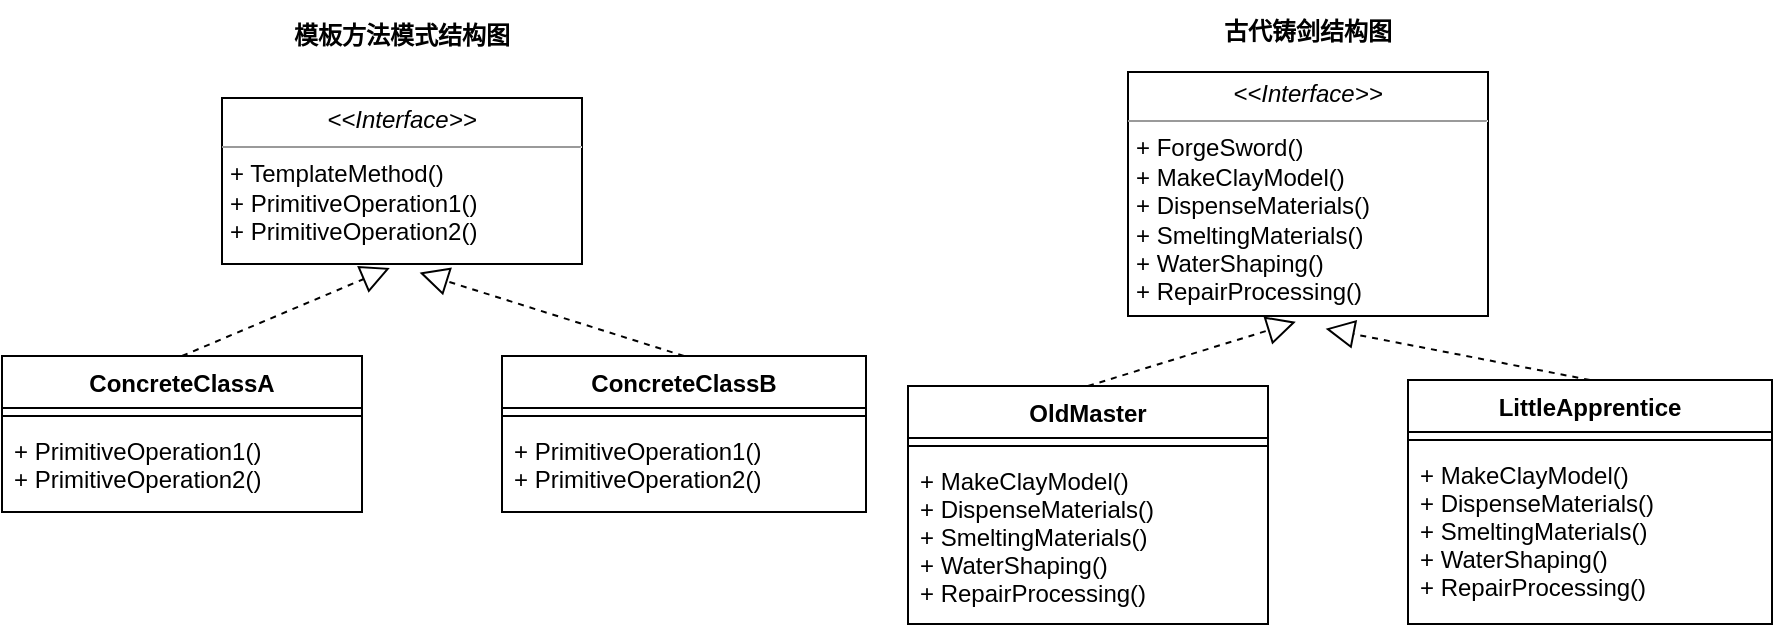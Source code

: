<mxfile>
    <diagram id="3xkugx0hNERNE31fEv2Q" name="第 1 页">
        <mxGraphModel dx="907" dy="521" grid="0" gridSize="10" guides="1" tooltips="1" connect="1" arrows="1" fold="1" page="1" pageScale="1" pageWidth="3300" pageHeight="2339" math="0" shadow="0">
            <root>
                <mxCell id="0"/>
                <mxCell id="1" parent="0"/>
                <mxCell id="2" value="模板方法模式结构图" style="text;align=center;fontStyle=1;verticalAlign=middle;spacingLeft=3;spacingRight=3;strokeColor=none;rotatable=0;points=[[0,0.5],[1,0.5]];portConstraint=eastwest;" vertex="1" parent="1">
                    <mxGeometry x="340" y="44" width="120" height="30" as="geometry"/>
                </mxCell>
                <mxCell id="3" value="&lt;p style=&quot;margin: 0px ; margin-top: 4px ; text-align: center&quot;&gt;&lt;i&gt;&amp;lt;&amp;lt;Interface&amp;gt;&amp;gt;&lt;/i&gt;&lt;br&gt;&lt;/p&gt;&lt;hr size=&quot;1&quot;&gt;&lt;p style=&quot;margin: 0px ; margin-left: 4px&quot;&gt;&lt;/p&gt;&lt;p style=&quot;margin: 0px ; margin-left: 4px&quot;&gt;+ TemplateMethod()&lt;/p&gt;&lt;p style=&quot;margin: 0px ; margin-left: 4px&quot;&gt;+ PrimitiveOperation1()&lt;/p&gt;&lt;p style=&quot;margin: 0px ; margin-left: 4px&quot;&gt;+ PrimitiveOperation2()&lt;br&gt;&lt;/p&gt;" style="verticalAlign=top;align=left;overflow=fill;fontSize=12;fontFamily=Helvetica;html=1;" vertex="1" parent="1">
                    <mxGeometry x="310" y="91" width="180" height="83" as="geometry"/>
                </mxCell>
                <mxCell id="4" value="ConcreteClassA" style="swimlane;fontStyle=1;align=center;verticalAlign=top;childLayout=stackLayout;horizontal=1;startSize=26;horizontalStack=0;resizeParent=1;resizeParentMax=0;resizeLast=0;collapsible=1;marginBottom=0;" vertex="1" parent="1">
                    <mxGeometry x="200" y="220" width="180" height="78" as="geometry"/>
                </mxCell>
                <mxCell id="5" value="" style="line;strokeWidth=1;fillColor=none;align=left;verticalAlign=middle;spacingTop=-1;spacingLeft=3;spacingRight=3;rotatable=0;labelPosition=right;points=[];portConstraint=eastwest;strokeColor=inherit;" vertex="1" parent="4">
                    <mxGeometry y="26" width="180" height="8" as="geometry"/>
                </mxCell>
                <mxCell id="6" value="+ PrimitiveOperation1()&#10;+ PrimitiveOperation2()" style="text;strokeColor=none;fillColor=none;align=left;verticalAlign=top;spacingLeft=4;spacingRight=4;overflow=hidden;rotatable=0;points=[[0,0.5],[1,0.5]];portConstraint=eastwest;" vertex="1" parent="4">
                    <mxGeometry y="34" width="180" height="44" as="geometry"/>
                </mxCell>
                <mxCell id="7" value="ConcreteClassB" style="swimlane;fontStyle=1;align=center;verticalAlign=top;childLayout=stackLayout;horizontal=1;startSize=26;horizontalStack=0;resizeParent=1;resizeParentMax=0;resizeLast=0;collapsible=1;marginBottom=0;" vertex="1" parent="1">
                    <mxGeometry x="450" y="220" width="182" height="78" as="geometry"/>
                </mxCell>
                <mxCell id="8" value="" style="line;strokeWidth=1;fillColor=none;align=left;verticalAlign=middle;spacingTop=-1;spacingLeft=3;spacingRight=3;rotatable=0;labelPosition=right;points=[];portConstraint=eastwest;strokeColor=inherit;" vertex="1" parent="7">
                    <mxGeometry y="26" width="182" height="8" as="geometry"/>
                </mxCell>
                <mxCell id="9" value="+ PrimitiveOperation1()&#10;+ PrimitiveOperation2()" style="text;strokeColor=none;fillColor=none;align=left;verticalAlign=top;spacingLeft=4;spacingRight=4;overflow=hidden;rotatable=0;points=[[0,0.5],[1,0.5]];portConstraint=eastwest;" vertex="1" parent="7">
                    <mxGeometry y="34" width="182" height="44" as="geometry"/>
                </mxCell>
                <mxCell id="10" value="" style="endArrow=block;dashed=1;endFill=0;endSize=12;html=1;exitX=0.5;exitY=0;exitDx=0;exitDy=0;entryX=0.466;entryY=1.024;entryDx=0;entryDy=0;entryPerimeter=0;" edge="1" parent="1" source="4" target="3">
                    <mxGeometry width="160" relative="1" as="geometry">
                        <mxPoint x="380" y="270" as="sourcePoint"/>
                        <mxPoint x="410" y="190" as="targetPoint"/>
                    </mxGeometry>
                </mxCell>
                <mxCell id="11" value="" style="endArrow=block;dashed=1;endFill=0;endSize=12;html=1;exitX=0.5;exitY=0;exitDx=0;exitDy=0;entryX=0.549;entryY=1.052;entryDx=0;entryDy=0;entryPerimeter=0;" edge="1" parent="1" source="7" target="3">
                    <mxGeometry width="160" relative="1" as="geometry">
                        <mxPoint x="380" y="270" as="sourcePoint"/>
                        <mxPoint x="540" y="270" as="targetPoint"/>
                    </mxGeometry>
                </mxCell>
                <mxCell id="12" value="古代铸剑结构图" style="text;align=center;fontStyle=1;verticalAlign=middle;spacingLeft=3;spacingRight=3;strokeColor=none;rotatable=0;points=[[0,0.5],[1,0.5]];portConstraint=eastwest;" vertex="1" parent="1">
                    <mxGeometry x="793" y="42" width="120" height="30" as="geometry"/>
                </mxCell>
                <mxCell id="13" value="&lt;p style=&quot;margin: 0px ; margin-top: 4px ; text-align: center&quot;&gt;&lt;i&gt;&amp;lt;&amp;lt;Interface&amp;gt;&amp;gt;&lt;/i&gt;&lt;br&gt;&lt;/p&gt;&lt;hr size=&quot;1&quot;&gt;&lt;p style=&quot;margin: 0px ; margin-left: 4px&quot;&gt;&lt;/p&gt;&lt;p style=&quot;margin: 0px ; margin-left: 4px&quot;&gt;+ ForgeSword()&lt;/p&gt;&lt;p style=&quot;margin: 0px ; margin-left: 4px&quot;&gt;+ MakeClayModel()&lt;/p&gt;&lt;p style=&quot;margin: 0px ; margin-left: 4px&quot;&gt;+ DispenseMaterials()&lt;br&gt;&lt;/p&gt;&lt;p style=&quot;margin: 0px ; margin-left: 4px&quot;&gt;+ SmeltingMaterials()&lt;/p&gt;&lt;p style=&quot;margin: 0px ; margin-left: 4px&quot;&gt;+ WaterShaping()&lt;/p&gt;&lt;p style=&quot;margin: 0px ; margin-left: 4px&quot;&gt;+ RepairProcessing()&lt;/p&gt;" style="verticalAlign=top;align=left;overflow=fill;fontSize=12;fontFamily=Helvetica;html=1;" vertex="1" parent="1">
                    <mxGeometry x="763" y="78" width="180" height="122" as="geometry"/>
                </mxCell>
                <mxCell id="14" value="OldMaster" style="swimlane;fontStyle=1;align=center;verticalAlign=top;childLayout=stackLayout;horizontal=1;startSize=26;horizontalStack=0;resizeParent=1;resizeParentMax=0;resizeLast=0;collapsible=1;marginBottom=0;" vertex="1" parent="1">
                    <mxGeometry x="653" y="235" width="180" height="119" as="geometry"/>
                </mxCell>
                <mxCell id="15" value="" style="line;strokeWidth=1;fillColor=none;align=left;verticalAlign=middle;spacingTop=-1;spacingLeft=3;spacingRight=3;rotatable=0;labelPosition=right;points=[];portConstraint=eastwest;strokeColor=inherit;" vertex="1" parent="14">
                    <mxGeometry y="26" width="180" height="8" as="geometry"/>
                </mxCell>
                <mxCell id="16" value="+ MakeClayModel()&#10;+ DispenseMaterials()&#10;+ SmeltingMaterials()&#10;+ WaterShaping()&#10;+ RepairProcessing()" style="text;strokeColor=none;fillColor=none;align=left;verticalAlign=top;spacingLeft=4;spacingRight=4;overflow=hidden;rotatable=0;points=[[0,0.5],[1,0.5]];portConstraint=eastwest;" vertex="1" parent="14">
                    <mxGeometry y="34" width="180" height="85" as="geometry"/>
                </mxCell>
                <mxCell id="17" value="LittleApprentice" style="swimlane;fontStyle=1;align=center;verticalAlign=top;childLayout=stackLayout;horizontal=1;startSize=26;horizontalStack=0;resizeParent=1;resizeParentMax=0;resizeLast=0;collapsible=1;marginBottom=0;" vertex="1" parent="1">
                    <mxGeometry x="903" y="232" width="182" height="122" as="geometry"/>
                </mxCell>
                <mxCell id="18" value="" style="line;strokeWidth=1;fillColor=none;align=left;verticalAlign=middle;spacingTop=-1;spacingLeft=3;spacingRight=3;rotatable=0;labelPosition=right;points=[];portConstraint=eastwest;strokeColor=inherit;" vertex="1" parent="17">
                    <mxGeometry y="26" width="182" height="8" as="geometry"/>
                </mxCell>
                <mxCell id="19" value="+ MakeClayModel()&#10;+ DispenseMaterials()&#10;+ SmeltingMaterials()&#10;+ WaterShaping()&#10;+ RepairProcessing()" style="text;strokeColor=none;fillColor=none;align=left;verticalAlign=top;spacingLeft=4;spacingRight=4;overflow=hidden;rotatable=0;points=[[0,0.5],[1,0.5]];portConstraint=eastwest;" vertex="1" parent="17">
                    <mxGeometry y="34" width="182" height="88" as="geometry"/>
                </mxCell>
                <mxCell id="20" value="" style="endArrow=block;dashed=1;endFill=0;endSize=12;html=1;exitX=0.5;exitY=0;exitDx=0;exitDy=0;entryX=0.466;entryY=1.024;entryDx=0;entryDy=0;entryPerimeter=0;" edge="1" source="14" target="13" parent="1">
                    <mxGeometry width="160" relative="1" as="geometry">
                        <mxPoint x="833" y="268" as="sourcePoint"/>
                        <mxPoint x="863" y="188" as="targetPoint"/>
                    </mxGeometry>
                </mxCell>
                <mxCell id="21" value="" style="endArrow=block;dashed=1;endFill=0;endSize=12;html=1;exitX=0.5;exitY=0;exitDx=0;exitDy=0;entryX=0.549;entryY=1.052;entryDx=0;entryDy=0;entryPerimeter=0;" edge="1" source="17" target="13" parent="1">
                    <mxGeometry width="160" relative="1" as="geometry">
                        <mxPoint x="833" y="268" as="sourcePoint"/>
                        <mxPoint x="993" y="268" as="targetPoint"/>
                    </mxGeometry>
                </mxCell>
            </root>
        </mxGraphModel>
    </diagram>
</mxfile>
